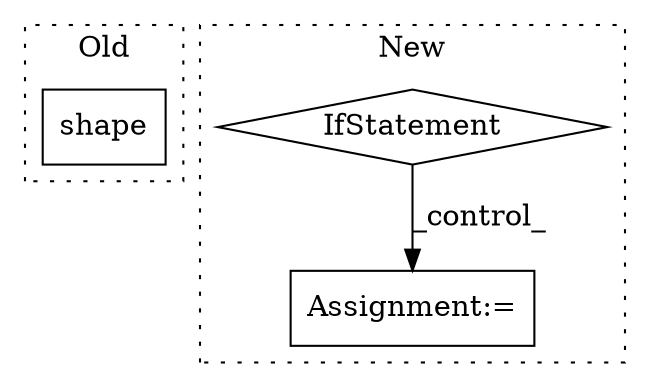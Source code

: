 digraph G {
subgraph cluster0 {
1 [label="shape" a="32" s="4147,4154" l="6,1" shape="box"];
label = "Old";
style="dotted";
}
subgraph cluster1 {
2 [label="IfStatement" a="25" s="5102,5115" l="4,2" shape="diamond"];
3 [label="Assignment:=" a="7" s="5127" l="1" shape="box"];
label = "New";
style="dotted";
}
2 -> 3 [label="_control_"];
}